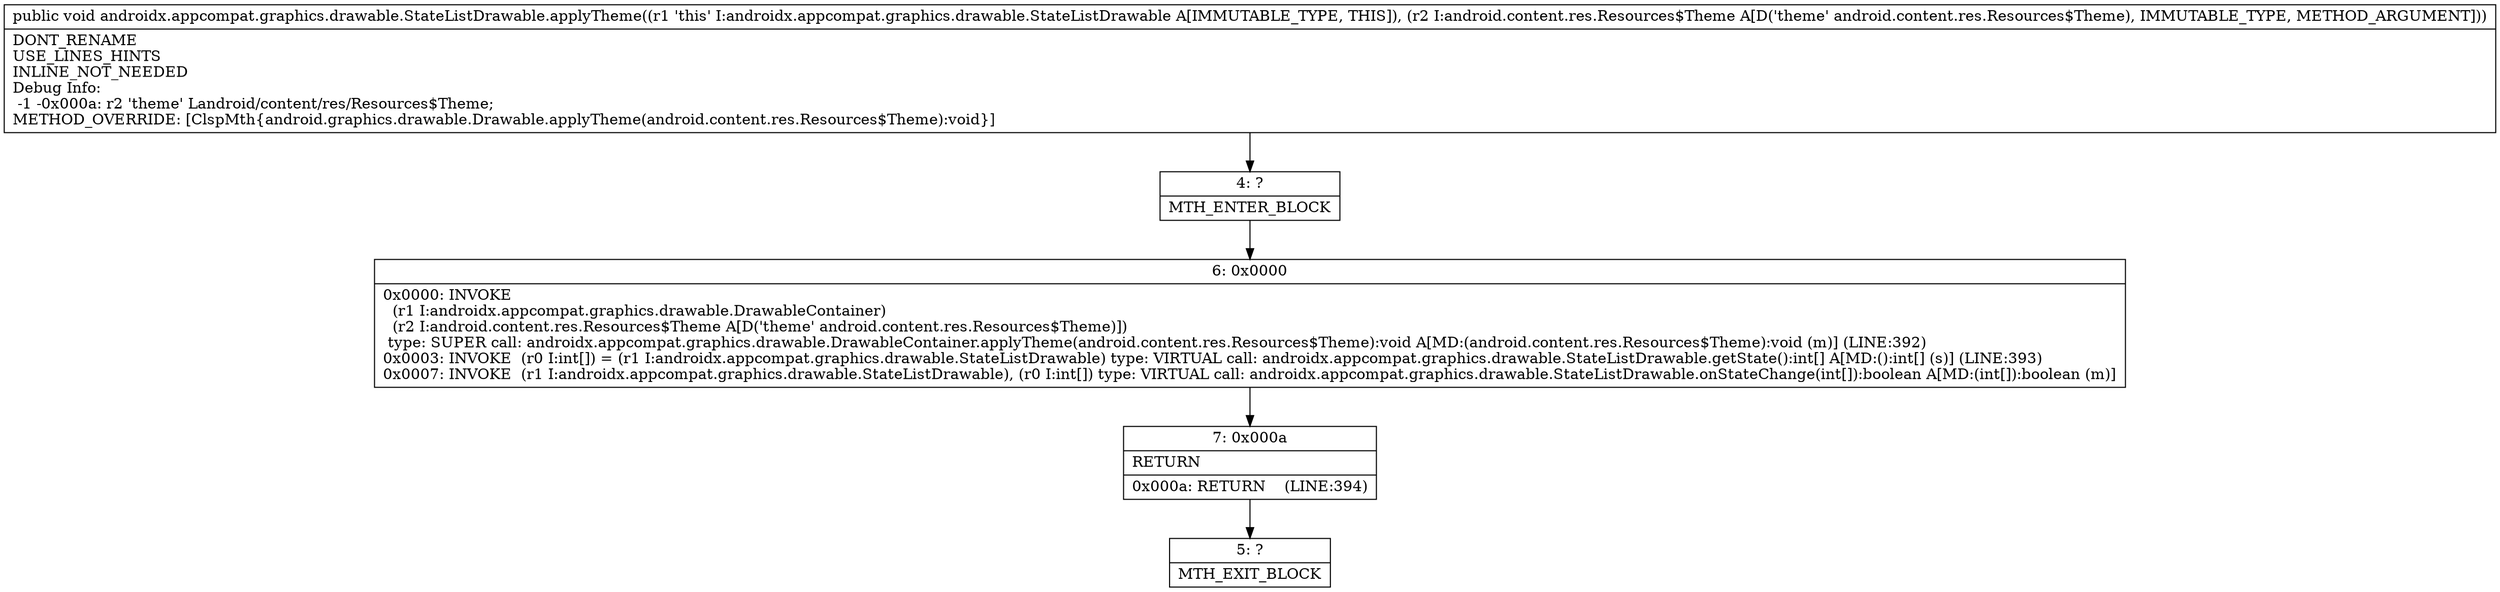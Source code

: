 digraph "CFG forandroidx.appcompat.graphics.drawable.StateListDrawable.applyTheme(Landroid\/content\/res\/Resources$Theme;)V" {
Node_4 [shape=record,label="{4\:\ ?|MTH_ENTER_BLOCK\l}"];
Node_6 [shape=record,label="{6\:\ 0x0000|0x0000: INVOKE  \l  (r1 I:androidx.appcompat.graphics.drawable.DrawableContainer)\l  (r2 I:android.content.res.Resources$Theme A[D('theme' android.content.res.Resources$Theme)])\l type: SUPER call: androidx.appcompat.graphics.drawable.DrawableContainer.applyTheme(android.content.res.Resources$Theme):void A[MD:(android.content.res.Resources$Theme):void (m)] (LINE:392)\l0x0003: INVOKE  (r0 I:int[]) = (r1 I:androidx.appcompat.graphics.drawable.StateListDrawable) type: VIRTUAL call: androidx.appcompat.graphics.drawable.StateListDrawable.getState():int[] A[MD:():int[] (s)] (LINE:393)\l0x0007: INVOKE  (r1 I:androidx.appcompat.graphics.drawable.StateListDrawable), (r0 I:int[]) type: VIRTUAL call: androidx.appcompat.graphics.drawable.StateListDrawable.onStateChange(int[]):boolean A[MD:(int[]):boolean (m)]\l}"];
Node_7 [shape=record,label="{7\:\ 0x000a|RETURN\l|0x000a: RETURN    (LINE:394)\l}"];
Node_5 [shape=record,label="{5\:\ ?|MTH_EXIT_BLOCK\l}"];
MethodNode[shape=record,label="{public void androidx.appcompat.graphics.drawable.StateListDrawable.applyTheme((r1 'this' I:androidx.appcompat.graphics.drawable.StateListDrawable A[IMMUTABLE_TYPE, THIS]), (r2 I:android.content.res.Resources$Theme A[D('theme' android.content.res.Resources$Theme), IMMUTABLE_TYPE, METHOD_ARGUMENT]))  | DONT_RENAME\lUSE_LINES_HINTS\lINLINE_NOT_NEEDED\lDebug Info:\l  \-1 \-0x000a: r2 'theme' Landroid\/content\/res\/Resources$Theme;\lMETHOD_OVERRIDE: [ClspMth\{android.graphics.drawable.Drawable.applyTheme(android.content.res.Resources$Theme):void\}]\l}"];
MethodNode -> Node_4;Node_4 -> Node_6;
Node_6 -> Node_7;
Node_7 -> Node_5;
}

